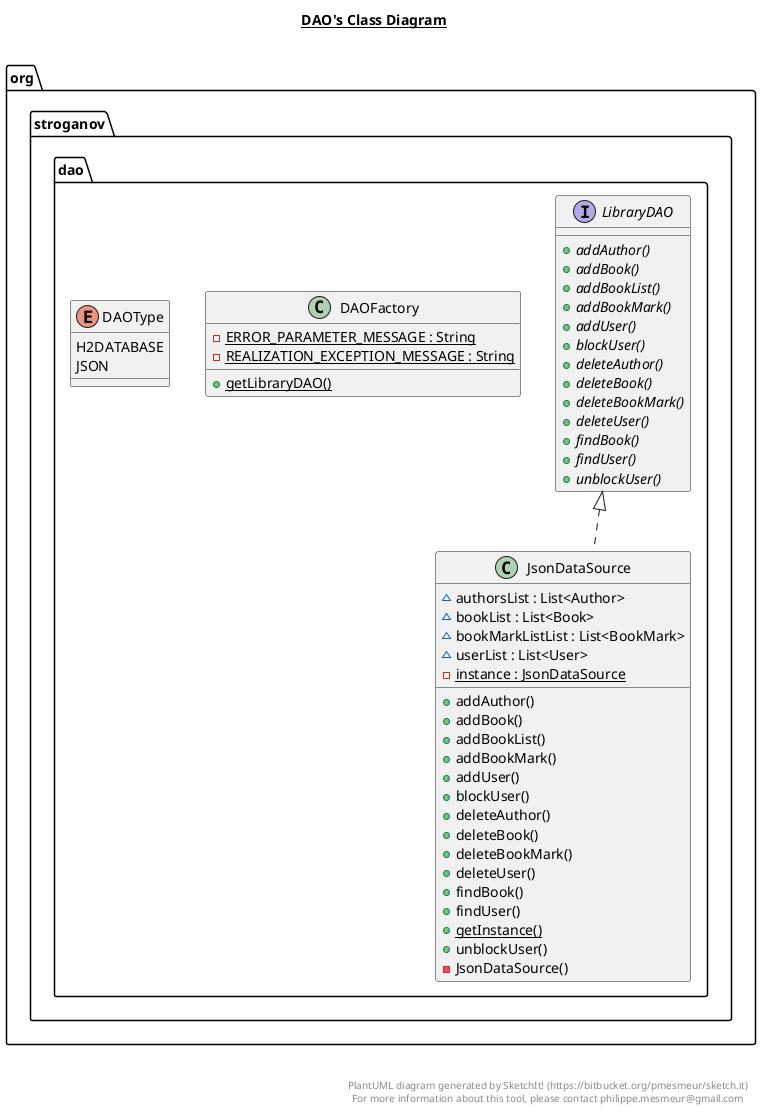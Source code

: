 @startuml

title __DAO's Class Diagram__\n

  namespace org.stroganov {
    namespace dao {
      class org.stroganov.dao.DAOFactory {
          {static} - ERROR_PARAMETER_MESSAGE : String
          {static} - REALIZATION_EXCEPTION_MESSAGE : String
          {static} + getLibraryDAO()
      }
    }
  }
  

  namespace org.stroganov {
    namespace dao {
      enum DAOType {
        H2DATABASE
        JSON
      }
    }
  }
  

  namespace org.stroganov {
    namespace dao {
      class org.stroganov.dao.JsonDataSource {
          ~ authorsList : List<Author>
          ~ bookList : List<Book>
          ~ bookMarkListList : List<BookMark>
          ~ userList : List<User>
          {static} - instance : JsonDataSource
          + addAuthor()
          + addBook()
          + addBookList()
          + addBookMark()
          + addUser()
          + blockUser()
          + deleteAuthor()
          + deleteBook()
          + deleteBookMark()
          + deleteUser()
          + findBook()
          + findUser()
          {static} + getInstance()
          + unblockUser()
          - JsonDataSource()
      }
    }
  }
  

  namespace org.stroganov {
    namespace dao {
      interface org.stroganov.dao.LibraryDAO {
          {abstract} + addAuthor()
          {abstract} + addBook()
          {abstract} + addBookList()
          {abstract} + addBookMark()
          {abstract} + addUser()
          {abstract} + blockUser()
          {abstract} + deleteAuthor()
          {abstract} + deleteBook()
          {abstract} + deleteBookMark()
          {abstract} + deleteUser()
          {abstract} + findBook()
          {abstract} + findUser()
          {abstract} + unblockUser()
      }
    }
  }
  

  org.stroganov.dao.JsonDataSource .up.|> org.stroganov.dao.LibraryDAO


right footer


PlantUML diagram generated by SketchIt! (https://bitbucket.org/pmesmeur/sketch.it)
For more information about this tool, please contact philippe.mesmeur@gmail.com
endfooter

@enduml
